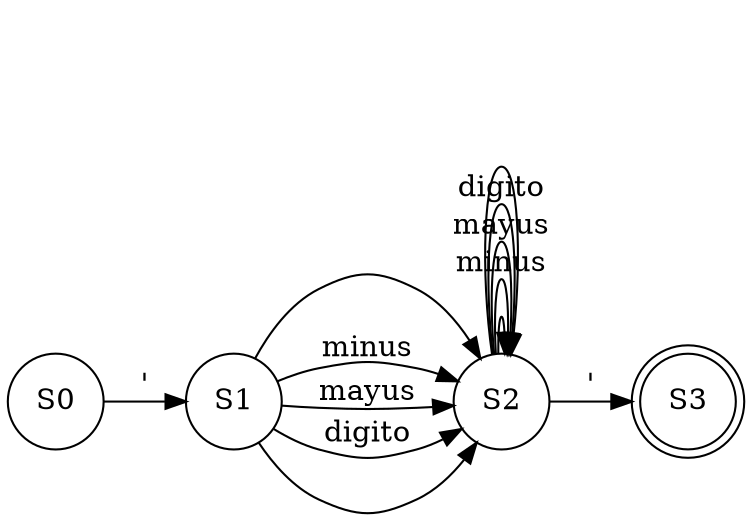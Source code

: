 digraph G{
rankdir=LR
node[shape=circle]
nodo0 [ label ="S0"];
nodo1 [ label ="S1"];
nodo2 [ label ="S2"];
nodo3 [ label ="S3", shape=doublecircle ];
nodo0->nodo1 [label = "\'"]
nodo1->nodo2 [label = "\n"]
nodo1->nodo2 [label = "minus"]
nodo1->nodo2 [label = "mayus"]
nodo1->nodo2 [label = "digito"]
nodo1->nodo2 [label = " "]
nodo2->nodo3 [label = "\'"]
nodo2->nodo2 [label = "\n"]
nodo2->nodo2 [label = "minus"]
nodo2->nodo2 [label = "mayus"]
nodo2->nodo2 [label = "digito"]
nodo2->nodo2 [label = " "]
}
